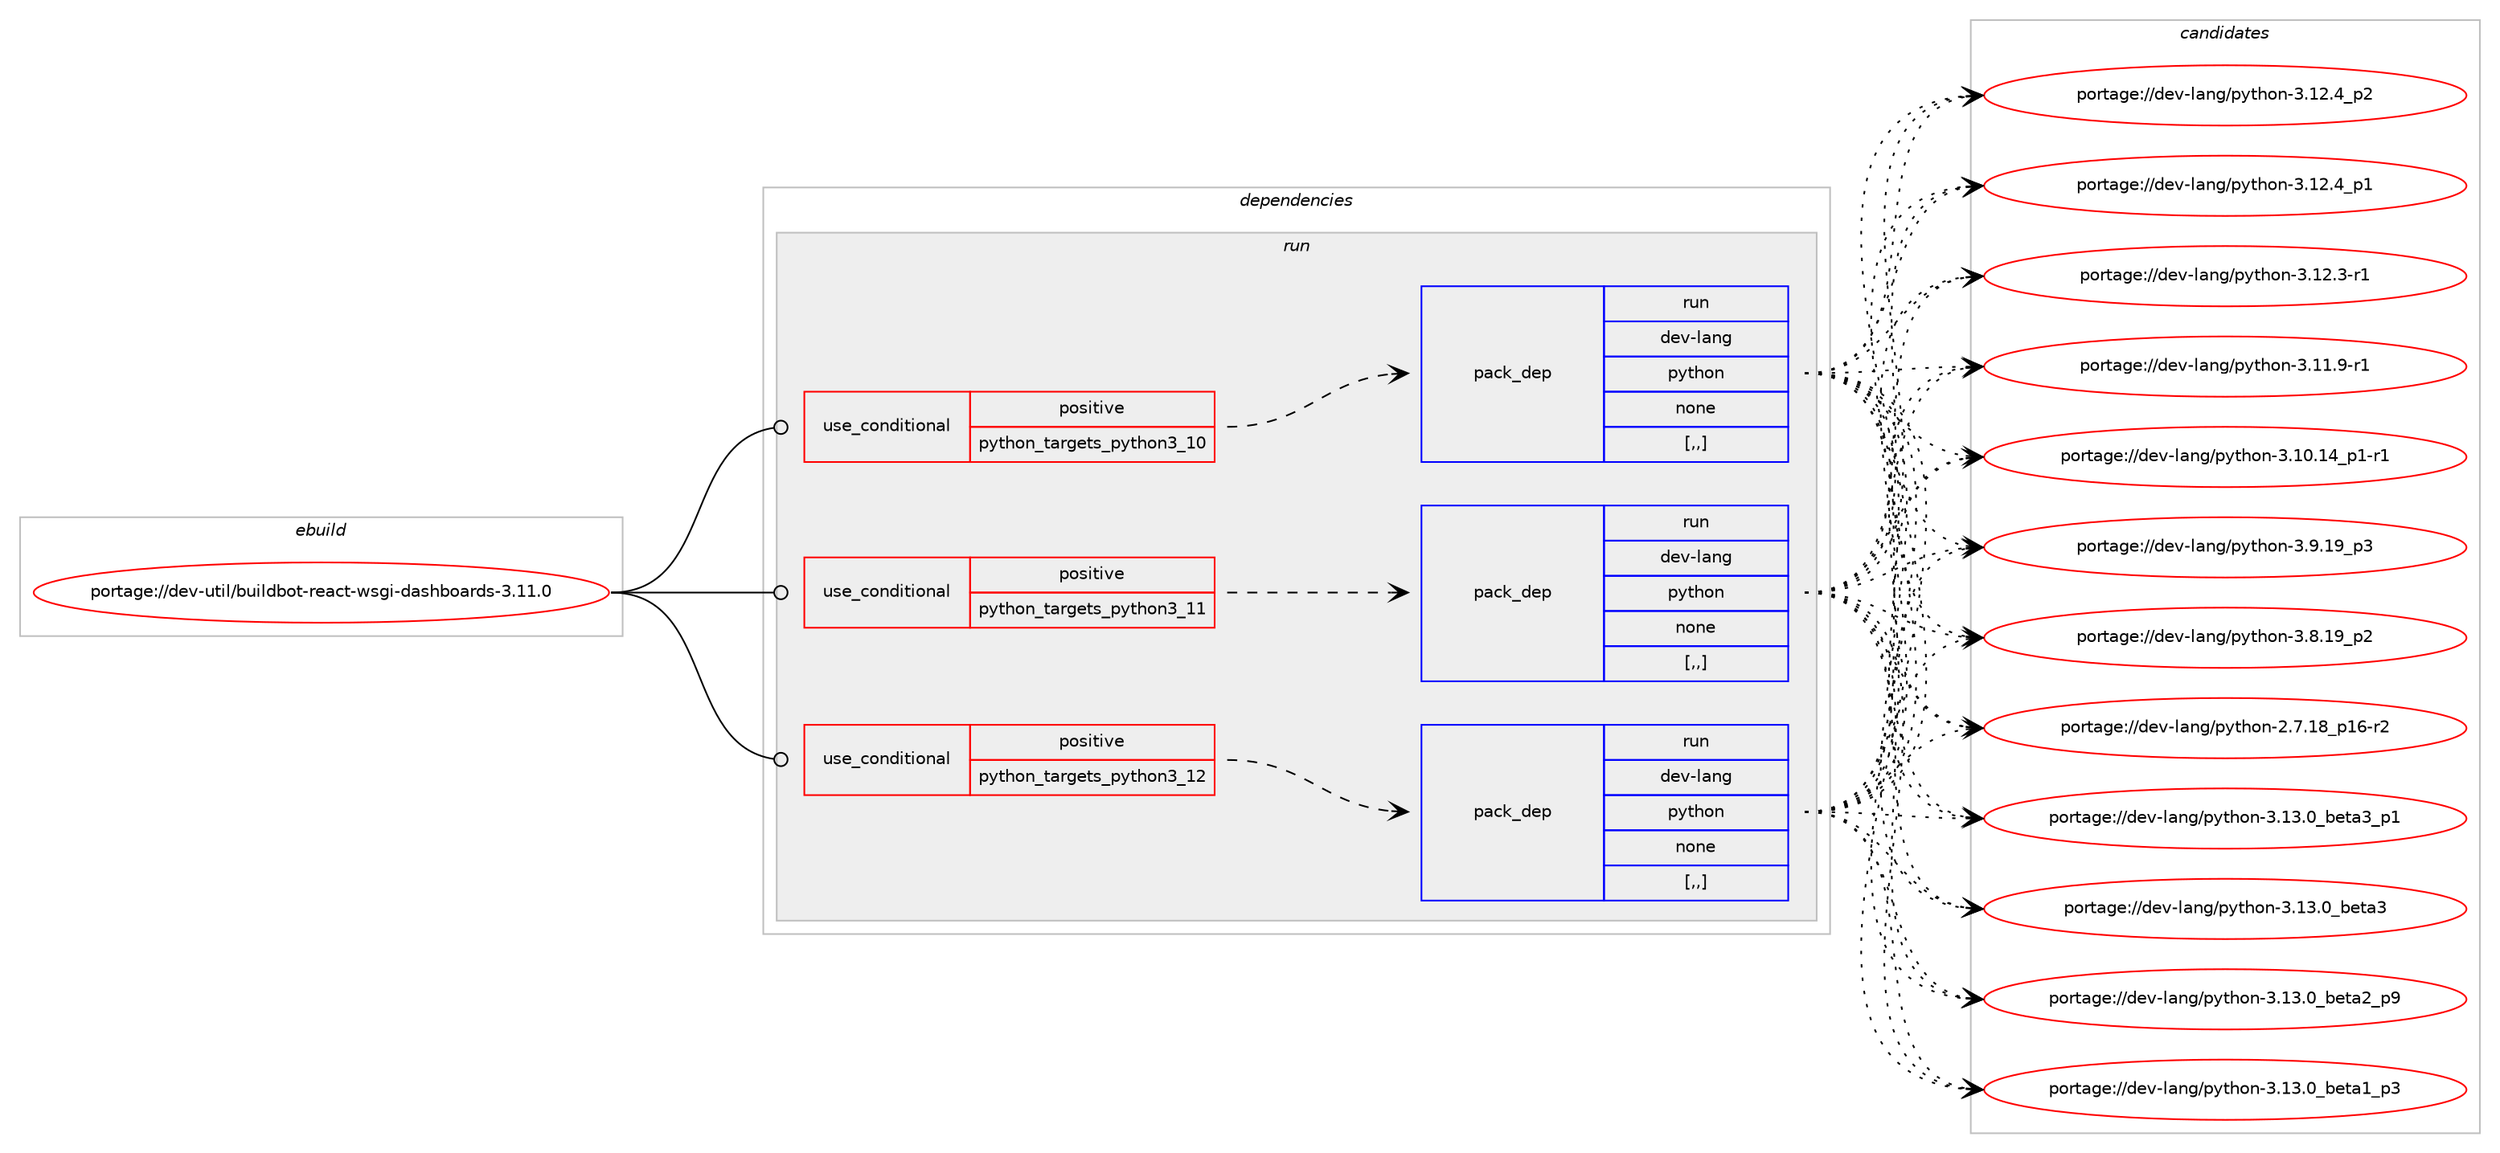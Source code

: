 digraph prolog {

# *************
# Graph options
# *************

newrank=true;
concentrate=true;
compound=true;
graph [rankdir=LR,fontname=Helvetica,fontsize=10,ranksep=1.5];#, ranksep=2.5, nodesep=0.2];
edge  [arrowhead=vee];
node  [fontname=Helvetica,fontsize=10];

# **********
# The ebuild
# **********

subgraph cluster_leftcol {
color=gray;
rank=same;
label=<<i>ebuild</i>>;
id [label="portage://dev-util/buildbot-react-wsgi-dashboards-3.11.0", color=red, width=4, href="../dev-util/buildbot-react-wsgi-dashboards-3.11.0.svg"];
}

# ****************
# The dependencies
# ****************

subgraph cluster_midcol {
color=gray;
label=<<i>dependencies</i>>;
subgraph cluster_compile {
fillcolor="#eeeeee";
style=filled;
label=<<i>compile</i>>;
}
subgraph cluster_compileandrun {
fillcolor="#eeeeee";
style=filled;
label=<<i>compile and run</i>>;
}
subgraph cluster_run {
fillcolor="#eeeeee";
style=filled;
label=<<i>run</i>>;
subgraph cond58984 {
dependency210082 [label=<<TABLE BORDER="0" CELLBORDER="1" CELLSPACING="0" CELLPADDING="4"><TR><TD ROWSPAN="3" CELLPADDING="10">use_conditional</TD></TR><TR><TD>positive</TD></TR><TR><TD>python_targets_python3_10</TD></TR></TABLE>>, shape=none, color=red];
subgraph pack149696 {
dependency210083 [label=<<TABLE BORDER="0" CELLBORDER="1" CELLSPACING="0" CELLPADDING="4" WIDTH="220"><TR><TD ROWSPAN="6" CELLPADDING="30">pack_dep</TD></TR><TR><TD WIDTH="110">run</TD></TR><TR><TD>dev-lang</TD></TR><TR><TD>python</TD></TR><TR><TD>none</TD></TR><TR><TD>[,,]</TD></TR></TABLE>>, shape=none, color=blue];
}
dependency210082:e -> dependency210083:w [weight=20,style="dashed",arrowhead="vee"];
}
id:e -> dependency210082:w [weight=20,style="solid",arrowhead="odot"];
subgraph cond58985 {
dependency210084 [label=<<TABLE BORDER="0" CELLBORDER="1" CELLSPACING="0" CELLPADDING="4"><TR><TD ROWSPAN="3" CELLPADDING="10">use_conditional</TD></TR><TR><TD>positive</TD></TR><TR><TD>python_targets_python3_11</TD></TR></TABLE>>, shape=none, color=red];
subgraph pack149697 {
dependency210085 [label=<<TABLE BORDER="0" CELLBORDER="1" CELLSPACING="0" CELLPADDING="4" WIDTH="220"><TR><TD ROWSPAN="6" CELLPADDING="30">pack_dep</TD></TR><TR><TD WIDTH="110">run</TD></TR><TR><TD>dev-lang</TD></TR><TR><TD>python</TD></TR><TR><TD>none</TD></TR><TR><TD>[,,]</TD></TR></TABLE>>, shape=none, color=blue];
}
dependency210084:e -> dependency210085:w [weight=20,style="dashed",arrowhead="vee"];
}
id:e -> dependency210084:w [weight=20,style="solid",arrowhead="odot"];
subgraph cond58986 {
dependency210086 [label=<<TABLE BORDER="0" CELLBORDER="1" CELLSPACING="0" CELLPADDING="4"><TR><TD ROWSPAN="3" CELLPADDING="10">use_conditional</TD></TR><TR><TD>positive</TD></TR><TR><TD>python_targets_python3_12</TD></TR></TABLE>>, shape=none, color=red];
subgraph pack149698 {
dependency210087 [label=<<TABLE BORDER="0" CELLBORDER="1" CELLSPACING="0" CELLPADDING="4" WIDTH="220"><TR><TD ROWSPAN="6" CELLPADDING="30">pack_dep</TD></TR><TR><TD WIDTH="110">run</TD></TR><TR><TD>dev-lang</TD></TR><TR><TD>python</TD></TR><TR><TD>none</TD></TR><TR><TD>[,,]</TD></TR></TABLE>>, shape=none, color=blue];
}
dependency210086:e -> dependency210087:w [weight=20,style="dashed",arrowhead="vee"];
}
id:e -> dependency210086:w [weight=20,style="solid",arrowhead="odot"];
}
}

# **************
# The candidates
# **************

subgraph cluster_choices {
rank=same;
color=gray;
label=<<i>candidates</i>>;

subgraph choice149696 {
color=black;
nodesep=1;
choice10010111845108971101034711212111610411111045514649514648959810111697519511249 [label="portage://dev-lang/python-3.13.0_beta3_p1", color=red, width=4,href="../dev-lang/python-3.13.0_beta3_p1.svg"];
choice1001011184510897110103471121211161041111104551464951464895981011169751 [label="portage://dev-lang/python-3.13.0_beta3", color=red, width=4,href="../dev-lang/python-3.13.0_beta3.svg"];
choice10010111845108971101034711212111610411111045514649514648959810111697509511257 [label="portage://dev-lang/python-3.13.0_beta2_p9", color=red, width=4,href="../dev-lang/python-3.13.0_beta2_p9.svg"];
choice10010111845108971101034711212111610411111045514649514648959810111697499511251 [label="portage://dev-lang/python-3.13.0_beta1_p3", color=red, width=4,href="../dev-lang/python-3.13.0_beta1_p3.svg"];
choice100101118451089711010347112121116104111110455146495046529511250 [label="portage://dev-lang/python-3.12.4_p2", color=red, width=4,href="../dev-lang/python-3.12.4_p2.svg"];
choice100101118451089711010347112121116104111110455146495046529511249 [label="portage://dev-lang/python-3.12.4_p1", color=red, width=4,href="../dev-lang/python-3.12.4_p1.svg"];
choice100101118451089711010347112121116104111110455146495046514511449 [label="portage://dev-lang/python-3.12.3-r1", color=red, width=4,href="../dev-lang/python-3.12.3-r1.svg"];
choice100101118451089711010347112121116104111110455146494946574511449 [label="portage://dev-lang/python-3.11.9-r1", color=red, width=4,href="../dev-lang/python-3.11.9-r1.svg"];
choice100101118451089711010347112121116104111110455146494846495295112494511449 [label="portage://dev-lang/python-3.10.14_p1-r1", color=red, width=4,href="../dev-lang/python-3.10.14_p1-r1.svg"];
choice100101118451089711010347112121116104111110455146574649579511251 [label="portage://dev-lang/python-3.9.19_p3", color=red, width=4,href="../dev-lang/python-3.9.19_p3.svg"];
choice100101118451089711010347112121116104111110455146564649579511250 [label="portage://dev-lang/python-3.8.19_p2", color=red, width=4,href="../dev-lang/python-3.8.19_p2.svg"];
choice100101118451089711010347112121116104111110455046554649569511249544511450 [label="portage://dev-lang/python-2.7.18_p16-r2", color=red, width=4,href="../dev-lang/python-2.7.18_p16-r2.svg"];
dependency210083:e -> choice10010111845108971101034711212111610411111045514649514648959810111697519511249:w [style=dotted,weight="100"];
dependency210083:e -> choice1001011184510897110103471121211161041111104551464951464895981011169751:w [style=dotted,weight="100"];
dependency210083:e -> choice10010111845108971101034711212111610411111045514649514648959810111697509511257:w [style=dotted,weight="100"];
dependency210083:e -> choice10010111845108971101034711212111610411111045514649514648959810111697499511251:w [style=dotted,weight="100"];
dependency210083:e -> choice100101118451089711010347112121116104111110455146495046529511250:w [style=dotted,weight="100"];
dependency210083:e -> choice100101118451089711010347112121116104111110455146495046529511249:w [style=dotted,weight="100"];
dependency210083:e -> choice100101118451089711010347112121116104111110455146495046514511449:w [style=dotted,weight="100"];
dependency210083:e -> choice100101118451089711010347112121116104111110455146494946574511449:w [style=dotted,weight="100"];
dependency210083:e -> choice100101118451089711010347112121116104111110455146494846495295112494511449:w [style=dotted,weight="100"];
dependency210083:e -> choice100101118451089711010347112121116104111110455146574649579511251:w [style=dotted,weight="100"];
dependency210083:e -> choice100101118451089711010347112121116104111110455146564649579511250:w [style=dotted,weight="100"];
dependency210083:e -> choice100101118451089711010347112121116104111110455046554649569511249544511450:w [style=dotted,weight="100"];
}
subgraph choice149697 {
color=black;
nodesep=1;
choice10010111845108971101034711212111610411111045514649514648959810111697519511249 [label="portage://dev-lang/python-3.13.0_beta3_p1", color=red, width=4,href="../dev-lang/python-3.13.0_beta3_p1.svg"];
choice1001011184510897110103471121211161041111104551464951464895981011169751 [label="portage://dev-lang/python-3.13.0_beta3", color=red, width=4,href="../dev-lang/python-3.13.0_beta3.svg"];
choice10010111845108971101034711212111610411111045514649514648959810111697509511257 [label="portage://dev-lang/python-3.13.0_beta2_p9", color=red, width=4,href="../dev-lang/python-3.13.0_beta2_p9.svg"];
choice10010111845108971101034711212111610411111045514649514648959810111697499511251 [label="portage://dev-lang/python-3.13.0_beta1_p3", color=red, width=4,href="../dev-lang/python-3.13.0_beta1_p3.svg"];
choice100101118451089711010347112121116104111110455146495046529511250 [label="portage://dev-lang/python-3.12.4_p2", color=red, width=4,href="../dev-lang/python-3.12.4_p2.svg"];
choice100101118451089711010347112121116104111110455146495046529511249 [label="portage://dev-lang/python-3.12.4_p1", color=red, width=4,href="../dev-lang/python-3.12.4_p1.svg"];
choice100101118451089711010347112121116104111110455146495046514511449 [label="portage://dev-lang/python-3.12.3-r1", color=red, width=4,href="../dev-lang/python-3.12.3-r1.svg"];
choice100101118451089711010347112121116104111110455146494946574511449 [label="portage://dev-lang/python-3.11.9-r1", color=red, width=4,href="../dev-lang/python-3.11.9-r1.svg"];
choice100101118451089711010347112121116104111110455146494846495295112494511449 [label="portage://dev-lang/python-3.10.14_p1-r1", color=red, width=4,href="../dev-lang/python-3.10.14_p1-r1.svg"];
choice100101118451089711010347112121116104111110455146574649579511251 [label="portage://dev-lang/python-3.9.19_p3", color=red, width=4,href="../dev-lang/python-3.9.19_p3.svg"];
choice100101118451089711010347112121116104111110455146564649579511250 [label="portage://dev-lang/python-3.8.19_p2", color=red, width=4,href="../dev-lang/python-3.8.19_p2.svg"];
choice100101118451089711010347112121116104111110455046554649569511249544511450 [label="portage://dev-lang/python-2.7.18_p16-r2", color=red, width=4,href="../dev-lang/python-2.7.18_p16-r2.svg"];
dependency210085:e -> choice10010111845108971101034711212111610411111045514649514648959810111697519511249:w [style=dotted,weight="100"];
dependency210085:e -> choice1001011184510897110103471121211161041111104551464951464895981011169751:w [style=dotted,weight="100"];
dependency210085:e -> choice10010111845108971101034711212111610411111045514649514648959810111697509511257:w [style=dotted,weight="100"];
dependency210085:e -> choice10010111845108971101034711212111610411111045514649514648959810111697499511251:w [style=dotted,weight="100"];
dependency210085:e -> choice100101118451089711010347112121116104111110455146495046529511250:w [style=dotted,weight="100"];
dependency210085:e -> choice100101118451089711010347112121116104111110455146495046529511249:w [style=dotted,weight="100"];
dependency210085:e -> choice100101118451089711010347112121116104111110455146495046514511449:w [style=dotted,weight="100"];
dependency210085:e -> choice100101118451089711010347112121116104111110455146494946574511449:w [style=dotted,weight="100"];
dependency210085:e -> choice100101118451089711010347112121116104111110455146494846495295112494511449:w [style=dotted,weight="100"];
dependency210085:e -> choice100101118451089711010347112121116104111110455146574649579511251:w [style=dotted,weight="100"];
dependency210085:e -> choice100101118451089711010347112121116104111110455146564649579511250:w [style=dotted,weight="100"];
dependency210085:e -> choice100101118451089711010347112121116104111110455046554649569511249544511450:w [style=dotted,weight="100"];
}
subgraph choice149698 {
color=black;
nodesep=1;
choice10010111845108971101034711212111610411111045514649514648959810111697519511249 [label="portage://dev-lang/python-3.13.0_beta3_p1", color=red, width=4,href="../dev-lang/python-3.13.0_beta3_p1.svg"];
choice1001011184510897110103471121211161041111104551464951464895981011169751 [label="portage://dev-lang/python-3.13.0_beta3", color=red, width=4,href="../dev-lang/python-3.13.0_beta3.svg"];
choice10010111845108971101034711212111610411111045514649514648959810111697509511257 [label="portage://dev-lang/python-3.13.0_beta2_p9", color=red, width=4,href="../dev-lang/python-3.13.0_beta2_p9.svg"];
choice10010111845108971101034711212111610411111045514649514648959810111697499511251 [label="portage://dev-lang/python-3.13.0_beta1_p3", color=red, width=4,href="../dev-lang/python-3.13.0_beta1_p3.svg"];
choice100101118451089711010347112121116104111110455146495046529511250 [label="portage://dev-lang/python-3.12.4_p2", color=red, width=4,href="../dev-lang/python-3.12.4_p2.svg"];
choice100101118451089711010347112121116104111110455146495046529511249 [label="portage://dev-lang/python-3.12.4_p1", color=red, width=4,href="../dev-lang/python-3.12.4_p1.svg"];
choice100101118451089711010347112121116104111110455146495046514511449 [label="portage://dev-lang/python-3.12.3-r1", color=red, width=4,href="../dev-lang/python-3.12.3-r1.svg"];
choice100101118451089711010347112121116104111110455146494946574511449 [label="portage://dev-lang/python-3.11.9-r1", color=red, width=4,href="../dev-lang/python-3.11.9-r1.svg"];
choice100101118451089711010347112121116104111110455146494846495295112494511449 [label="portage://dev-lang/python-3.10.14_p1-r1", color=red, width=4,href="../dev-lang/python-3.10.14_p1-r1.svg"];
choice100101118451089711010347112121116104111110455146574649579511251 [label="portage://dev-lang/python-3.9.19_p3", color=red, width=4,href="../dev-lang/python-3.9.19_p3.svg"];
choice100101118451089711010347112121116104111110455146564649579511250 [label="portage://dev-lang/python-3.8.19_p2", color=red, width=4,href="../dev-lang/python-3.8.19_p2.svg"];
choice100101118451089711010347112121116104111110455046554649569511249544511450 [label="portage://dev-lang/python-2.7.18_p16-r2", color=red, width=4,href="../dev-lang/python-2.7.18_p16-r2.svg"];
dependency210087:e -> choice10010111845108971101034711212111610411111045514649514648959810111697519511249:w [style=dotted,weight="100"];
dependency210087:e -> choice1001011184510897110103471121211161041111104551464951464895981011169751:w [style=dotted,weight="100"];
dependency210087:e -> choice10010111845108971101034711212111610411111045514649514648959810111697509511257:w [style=dotted,weight="100"];
dependency210087:e -> choice10010111845108971101034711212111610411111045514649514648959810111697499511251:w [style=dotted,weight="100"];
dependency210087:e -> choice100101118451089711010347112121116104111110455146495046529511250:w [style=dotted,weight="100"];
dependency210087:e -> choice100101118451089711010347112121116104111110455146495046529511249:w [style=dotted,weight="100"];
dependency210087:e -> choice100101118451089711010347112121116104111110455146495046514511449:w [style=dotted,weight="100"];
dependency210087:e -> choice100101118451089711010347112121116104111110455146494946574511449:w [style=dotted,weight="100"];
dependency210087:e -> choice100101118451089711010347112121116104111110455146494846495295112494511449:w [style=dotted,weight="100"];
dependency210087:e -> choice100101118451089711010347112121116104111110455146574649579511251:w [style=dotted,weight="100"];
dependency210087:e -> choice100101118451089711010347112121116104111110455146564649579511250:w [style=dotted,weight="100"];
dependency210087:e -> choice100101118451089711010347112121116104111110455046554649569511249544511450:w [style=dotted,weight="100"];
}
}

}
